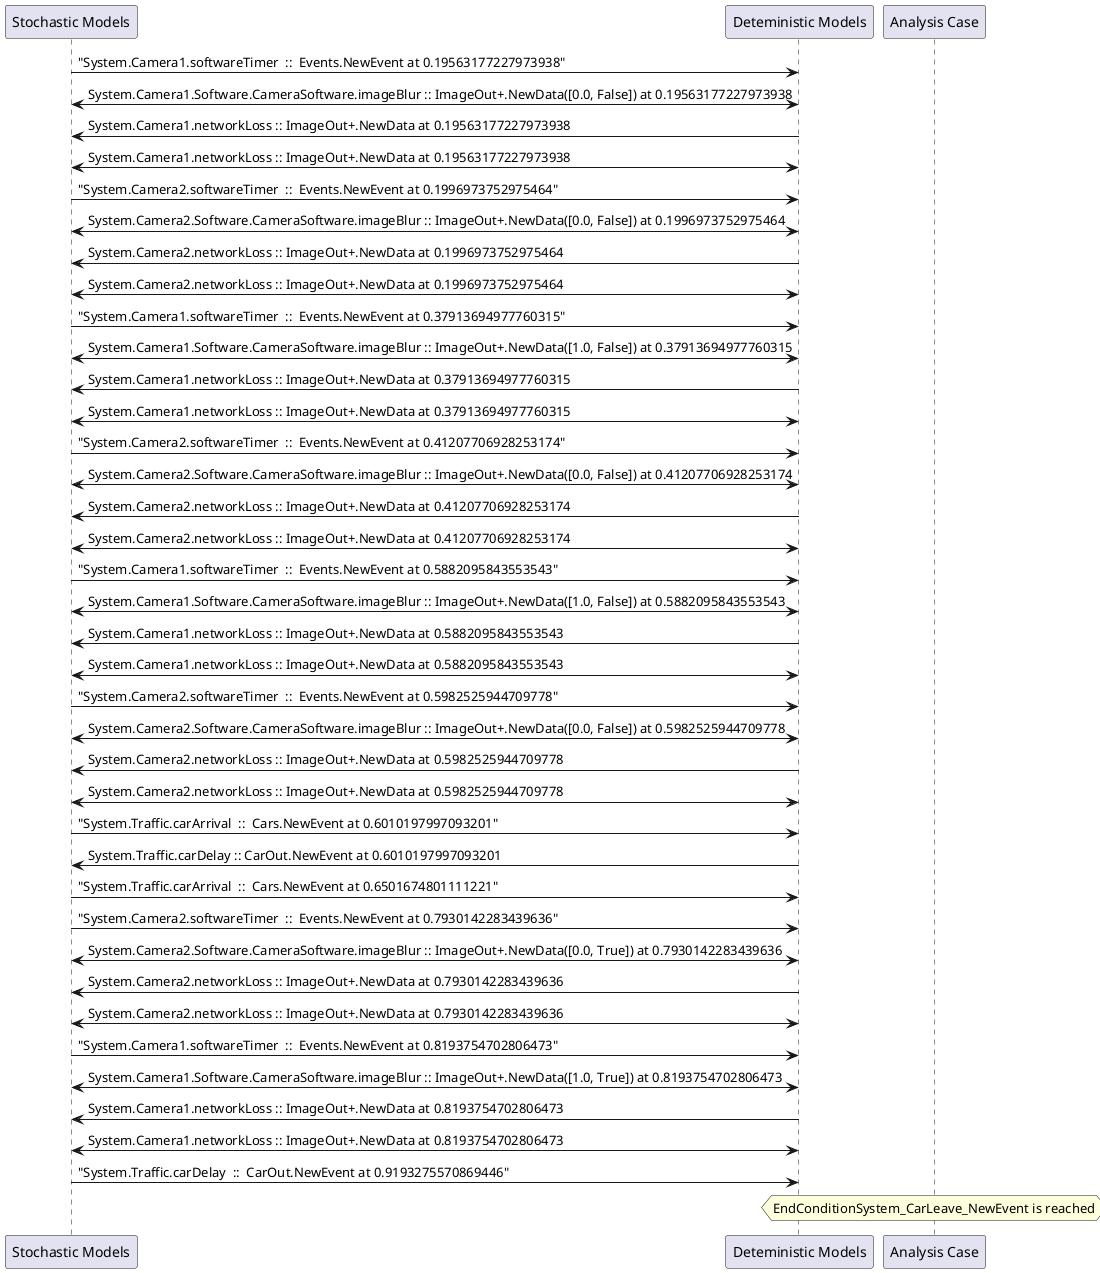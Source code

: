 
	@startuml
	participant "Stochastic Models" as stochmodel
	participant "Deteministic Models" as detmodel
	participant "Analysis Case" as analysis
	{40243_stop} stochmodel -> detmodel : "System.Camera1.softwareTimer  ::  Events.NewEvent at 0.19563177227973938"
detmodel <-> stochmodel : System.Camera1.Software.CameraSoftware.imageBlur :: ImageOut+.NewData([0.0, False]) at 0.19563177227973938
detmodel -> stochmodel : System.Camera1.networkLoss :: ImageOut+.NewData at 0.19563177227973938
detmodel <-> stochmodel : System.Camera1.networkLoss :: ImageOut+.NewData at 0.19563177227973938
{40258_stop} stochmodel -> detmodel : "System.Camera2.softwareTimer  ::  Events.NewEvent at 0.1996973752975464"
detmodel <-> stochmodel : System.Camera2.Software.CameraSoftware.imageBlur :: ImageOut+.NewData([0.0, False]) at 0.1996973752975464
detmodel -> stochmodel : System.Camera2.networkLoss :: ImageOut+.NewData at 0.1996973752975464
detmodel <-> stochmodel : System.Camera2.networkLoss :: ImageOut+.NewData at 0.1996973752975464
{40244_stop} stochmodel -> detmodel : "System.Camera1.softwareTimer  ::  Events.NewEvent at 0.37913694977760315"
detmodel <-> stochmodel : System.Camera1.Software.CameraSoftware.imageBlur :: ImageOut+.NewData([1.0, False]) at 0.37913694977760315
detmodel -> stochmodel : System.Camera1.networkLoss :: ImageOut+.NewData at 0.37913694977760315
detmodel <-> stochmodel : System.Camera1.networkLoss :: ImageOut+.NewData at 0.37913694977760315
{40259_stop} stochmodel -> detmodel : "System.Camera2.softwareTimer  ::  Events.NewEvent at 0.41207706928253174"
detmodel <-> stochmodel : System.Camera2.Software.CameraSoftware.imageBlur :: ImageOut+.NewData([0.0, False]) at 0.41207706928253174
detmodel -> stochmodel : System.Camera2.networkLoss :: ImageOut+.NewData at 0.41207706928253174
detmodel <-> stochmodel : System.Camera2.networkLoss :: ImageOut+.NewData at 0.41207706928253174
{40245_stop} stochmodel -> detmodel : "System.Camera1.softwareTimer  ::  Events.NewEvent at 0.5882095843553543"
detmodel <-> stochmodel : System.Camera1.Software.CameraSoftware.imageBlur :: ImageOut+.NewData([1.0, False]) at 0.5882095843553543
detmodel -> stochmodel : System.Camera1.networkLoss :: ImageOut+.NewData at 0.5882095843553543
detmodel <-> stochmodel : System.Camera1.networkLoss :: ImageOut+.NewData at 0.5882095843553543
{40260_stop} stochmodel -> detmodel : "System.Camera2.softwareTimer  ::  Events.NewEvent at 0.5982525944709778"
detmodel <-> stochmodel : System.Camera2.Software.CameraSoftware.imageBlur :: ImageOut+.NewData([0.0, False]) at 0.5982525944709778
detmodel -> stochmodel : System.Camera2.networkLoss :: ImageOut+.NewData at 0.5982525944709778
detmodel <-> stochmodel : System.Camera2.networkLoss :: ImageOut+.NewData at 0.5982525944709778
{40274_stop} stochmodel -> detmodel : "System.Traffic.carArrival  ::  Cars.NewEvent at 0.6010197997093201"
{40281_start} detmodel -> stochmodel : System.Traffic.carDelay :: CarOut.NewEvent at 0.6010197997093201
{40275_stop} stochmodel -> detmodel : "System.Traffic.carArrival  ::  Cars.NewEvent at 0.6501674801111221"
{40261_stop} stochmodel -> detmodel : "System.Camera2.softwareTimer  ::  Events.NewEvent at 0.7930142283439636"
detmodel <-> stochmodel : System.Camera2.Software.CameraSoftware.imageBlur :: ImageOut+.NewData([0.0, True]) at 0.7930142283439636
detmodel -> stochmodel : System.Camera2.networkLoss :: ImageOut+.NewData at 0.7930142283439636
detmodel <-> stochmodel : System.Camera2.networkLoss :: ImageOut+.NewData at 0.7930142283439636
{40246_stop} stochmodel -> detmodel : "System.Camera1.softwareTimer  ::  Events.NewEvent at 0.8193754702806473"
detmodel <-> stochmodel : System.Camera1.Software.CameraSoftware.imageBlur :: ImageOut+.NewData([1.0, True]) at 0.8193754702806473
detmodel -> stochmodel : System.Camera1.networkLoss :: ImageOut+.NewData at 0.8193754702806473
detmodel <-> stochmodel : System.Camera1.networkLoss :: ImageOut+.NewData at 0.8193754702806473
{40281_stop} stochmodel -> detmodel : "System.Traffic.carDelay  ::  CarOut.NewEvent at 0.9193275570869446"
{40281_start} <-> {40281_stop} : delay
hnote over analysis 
EndConditionSystem_CarLeave_NewEvent is reached
endnote
@enduml